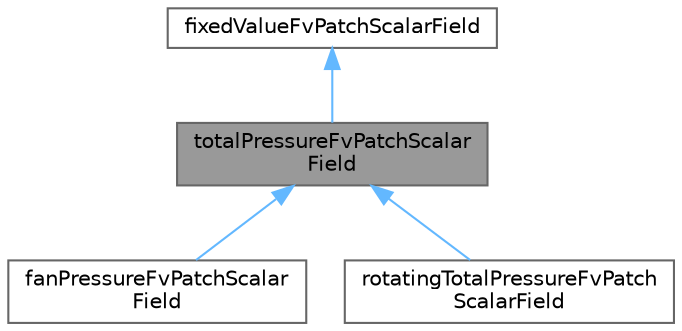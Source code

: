 digraph "totalPressureFvPatchScalarField"
{
 // LATEX_PDF_SIZE
  bgcolor="transparent";
  edge [fontname=Helvetica,fontsize=10,labelfontname=Helvetica,labelfontsize=10];
  node [fontname=Helvetica,fontsize=10,shape=box,height=0.2,width=0.4];
  Node1 [id="Node000001",label="totalPressureFvPatchScalar\lField",height=0.2,width=0.4,color="gray40", fillcolor="grey60", style="filled", fontcolor="black",tooltip="This boundary condition provides a total pressure condition. Four variants are possible:"];
  Node2 -> Node1 [id="edge1_Node000001_Node000002",dir="back",color="steelblue1",style="solid",tooltip=" "];
  Node2 [id="Node000002",label="fixedValueFvPatchScalarField",height=0.2,width=0.4,color="gray40", fillcolor="white", style="filled",tooltip=" "];
  Node1 -> Node3 [id="edge2_Node000001_Node000003",dir="back",color="steelblue1",style="solid",tooltip=" "];
  Node3 [id="Node000003",label="fanPressureFvPatchScalar\lField",height=0.2,width=0.4,color="gray40", fillcolor="white", style="filled",URL="$classFoam_1_1fanPressureFvPatchScalarField.html",tooltip="This boundary condition can be applied to assign either a pressure inlet or outlet total pressure con..."];
  Node1 -> Node4 [id="edge3_Node000001_Node000004",dir="back",color="steelblue1",style="solid",tooltip=" "];
  Node4 [id="Node000004",label="rotatingTotalPressureFvPatch\lScalarField",height=0.2,width=0.4,color="gray40", fillcolor="white", style="filled",URL="$classFoam_1_1rotatingTotalPressureFvPatchScalarField.html",tooltip="This boundary condition provides a total pressure condition for patches in a rotating frame."];
}
